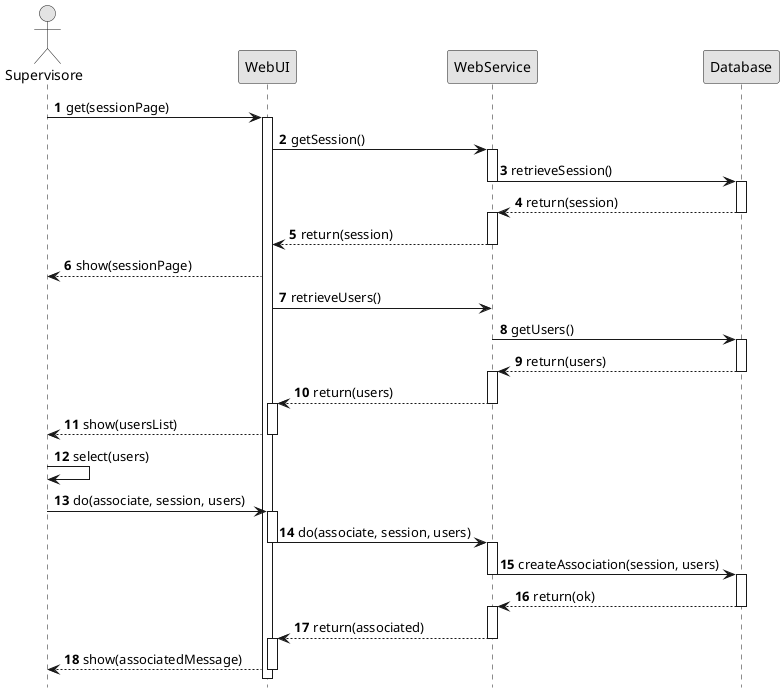 
    ┌─┐
    ║"│
    └┬┘
    ┌┼┐
     │                               ┌─────┐                            ┌──────────┐                            ┌────────┐
    ┌┴┐                              │WebUI│                            │WebService│                            │Database│
Supervisore                          └──┬──┘                            └────┬─────┘                            └───┬────┘
     │       1 get(sessionPage)        ┌┴┐                                   │                                      │
     │────────────────────────────────>│ │                                   │                                      │
     │                                 │ │                                   │                                      │
     │                                 │ │          2 getSession()          ┌┴┐                                     │
     │                                 │ │ ────────────────────────────────>│ │                                     │
     │                                 │ │                                  │ │                                     │
     │                                 │ │                                  │ │        3 retrieveSession()          ┌┴┐
     │                                 │ │                                  │ │ ──────────────────────────────────> │ │
     │                                 │ │                                  └┬┘                                     │ │
     │                                 │ │                                   │          4 return(session)           │ │
     │                                 │ │                                   │ <─ ─ ─ ─ ─ ─ ─ ─ ─ ─ ─ ─ ─ ─ ─ ─ ─ ─ │ │
     │                                 │ │                                   │                                      └┬┘
     │                                 │ │         5 return(session)         │                                      │
     │                                 │ │ <─ ─ ─ ─ ─ ─ ─ ─ ─ ─ ─ ─ ─ ─ ─ ─ ─│                                      │
     │                                 │ │                                   │                                      │
     │      6 show(sessionPage)        │ │                                   │                                      │
     │<─ ─ ─ ─ ─ ─ ─ ─ ─ ─ ─ ─ ─ ─ ─ ─ │ │                                   │                                      │
     │                                 │ │                                   │                                      │
     │                                 │ │         7 retrieveUsers()         │                                      │
     │                                 │ │ ─────────────────────────────────>│                                      │
     │                                 │ │                                   │                                      │
     │                                 │ │                                   │             8 getUsers()             ┌┴┐
     │                                 │ │                                   │ ────────────────────────────────────>│ │
     │                                 │ │                                   │                                      │ │
     │                                 │ │                                  ┌┴┐          9 return(users)            │ │
     │                                 │ │                                  │ │ <─ ─ ─ ─ ─ ─ ─ ─ ─ ─ ─ ─ ─ ─ ─ ─ ─  │ │
     │                                 │ │                                  │ │                                     └┬┘
     │                                 │ ┌┴┐        10 return(users)        │ │                                     │
     │                                 │ │ │ <─ ─ ─ ─ ─ ─ ─ ─ ─ ─ ─ ─ ─ ─ ─ │ │                                     │
     │                                 │ │ │                                └┬┘                                     │
     │       11 show(usersList)        │ │ │                                 │                                      │
     │<─ ─ ─ ─ ─ ─ ─ ─ ─ ─ ─ ─ ─ ─ ─ ─ ─ │ │                                 │                                      │
     │                                 │ └┬┘                                 │                                      │
     ────┐                             │ │                                   │                                      │
         │ <b>12</b>                   │ │                                   │                                      │
     <───┘ select(users)               │ │                                   │                                      │
                                       │ │                                   │                                      │
     │                                 │ │                                   │                                      │
     │13 do(associate, session, users) │ ┌┴┐                                 │                                      │
     │─────────────────────────────────> │ │                                 │                                      │
     │                                 │ │ │                                 │                                      │
     │                                 │ │ │14 do(associate, session, users)┌┴┐                                     │
     │                                 │ │ │ ──────────────────────────────>│ │                                     │
     │                                 │ └┬┘                                │ │                                     │
     │                                 │ │                                  │ │15 createAssociation(session, users) ┌┴┐
     │                                 │ │                                  │ │ ──────────────────────────────────> │ │
     │                                 │ │                                  └┬┘                                     │ │
     │                                 │ │                                   │            16 return(ok)             │ │
     │                                 │ │                                   │ <─ ─ ─ ─ ─ ─ ─ ─ ─ ─ ─ ─ ─ ─ ─ ─ ─ ─ │ │
     │                                 │ │                                   │                                      └┬┘
     │                                 │ ┌┴┐      17 return(associated)      │                                      │
     │                                 │ │ │ <─ ─ ─ ─ ─ ─ ─ ─ ─ ─ ─ ─ ─ ─ ─ ─                                       │
     │                                 │ │ │                                 │                                      │
     │   18 show(associatedMessage)    │ │ │                                 │                                      │
     │<─ ─ ─ ─ ─ ─ ─ ─ ─ ─ ─ ─ ─ ─ ─ ─ ─ │ │                                 │                                      │
     │                                 │ └┬┘                                 │                                      │
                                       └┬┘

@startuml
autonumber
hide footbox
skinparam shadowing false
skinparam sequenceMessageAlign cener
skinparam monochrome true

actor Supervisore as u
participant WebUI as ui
participant WebService as ws
participant Database as db

u -> ui : get(sessionPage)
activate ui
ui -> ws: getSession()
activate ws
ws -> db: retrieveSession()
deactivate ws
activate db
ws <-- db: return(session)
deactivate db
activate ws
ui <-- ws: return(session)
deactivate ws
u <-- ui : show(sessionPage)

ui -> ws: retrieveUsers()
ws -> db: getUsers()
activate db
ws <-- db: return(users)
deactivate db
activate ws
ui <-- ws: return(users)
deactivate ws
activate ui
u <-- ui: show(usersList)
deactivate ui
u -> u : select(users)
u -> ui : do(associate, session, users)
activate ui
ui -> ws: do(associate, session, users)
deactivate ui
activate ws
ws -> db: createAssociation(session, users)
deactivate ws
activate db
ws <-- db: return(ok)
deactivate db
activate ws
ui <-- ws: return(associated)
deactivate ws
activate ui
u <-- ui: show(associatedMessage)
deactivate ui
@enduml
